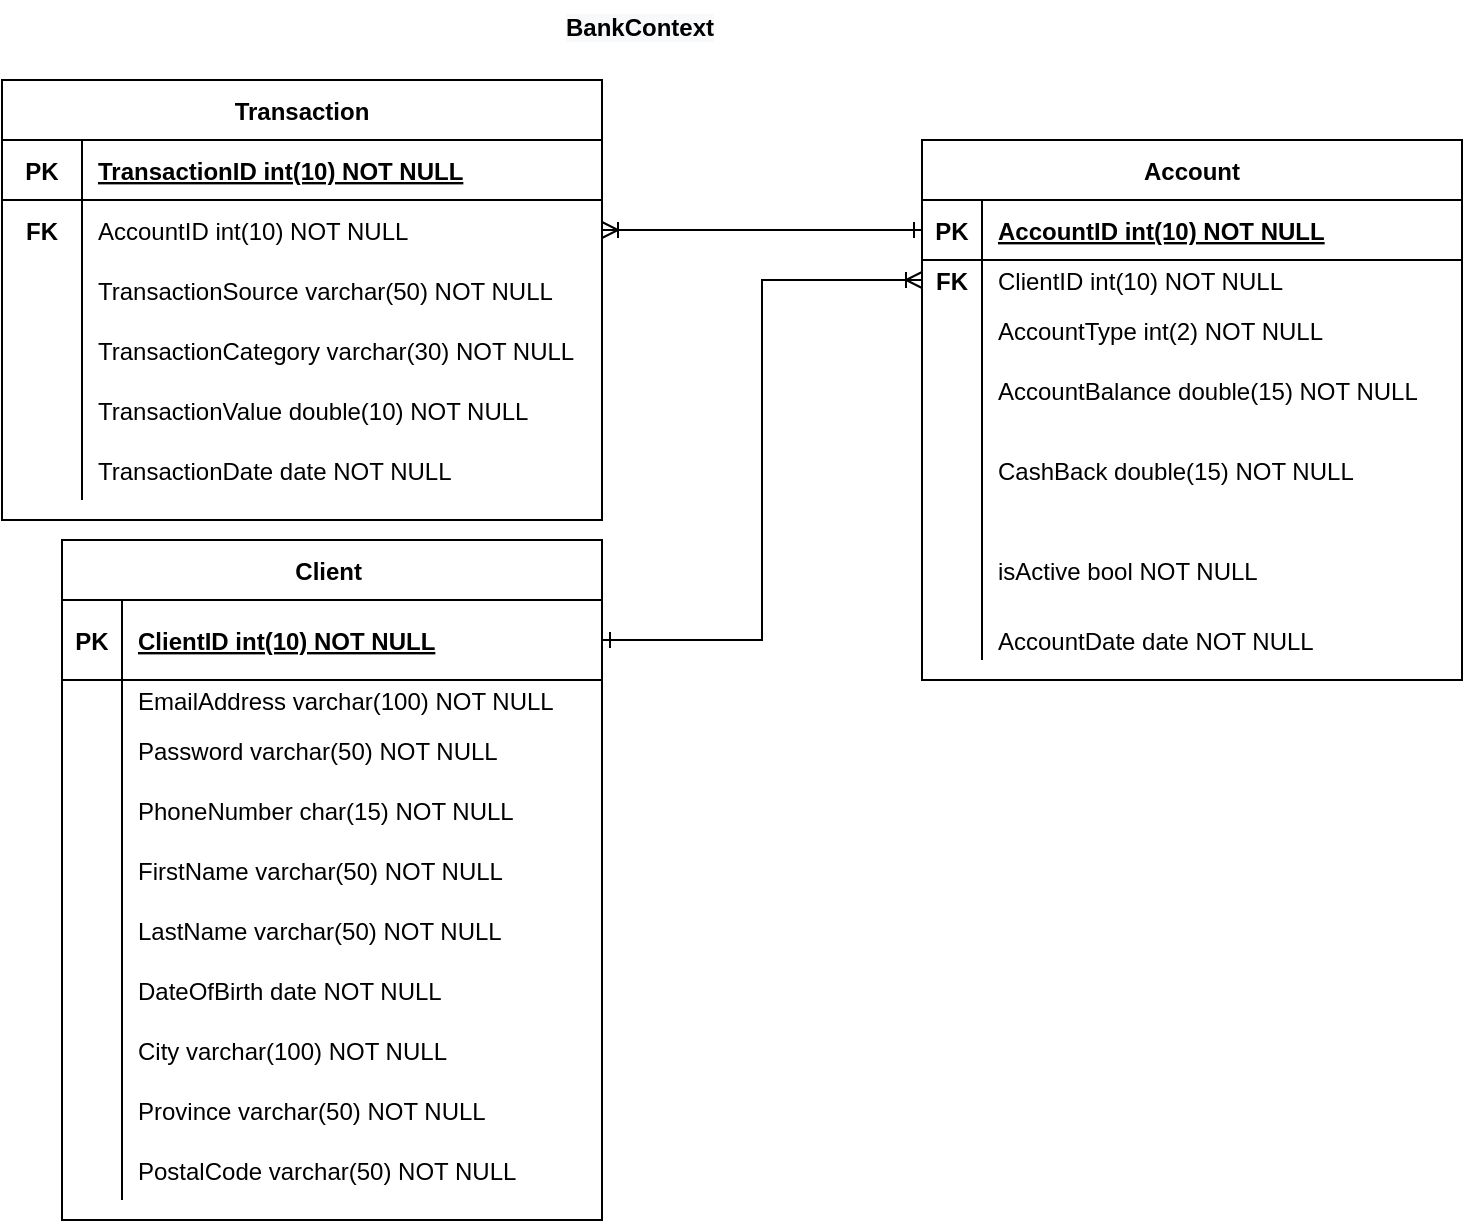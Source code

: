 <mxfile version="13.9.9" type="device"><diagram id="R2lEEEUBdFMjLlhIrx00" name="Page-1"><mxGraphModel dx="1024" dy="592" grid="1" gridSize="10" guides="1" tooltips="1" connect="1" arrows="1" fold="1" page="1" pageScale="1" pageWidth="850" pageHeight="1100" math="0" shadow="0" extFonts="Permanent Marker^https://fonts.googleapis.com/css?family=Permanent+Marker"><root><mxCell id="0"/><mxCell id="1" parent="0"/><mxCell id="C-vyLk0tnHw3VtMMgP7b-2" value="Transaction" style="shape=table;startSize=30;container=1;collapsible=1;childLayout=tableLayout;fixedRows=1;rowLines=0;fontStyle=1;align=center;resizeLast=1;" parent="1" vertex="1"><mxGeometry x="90" y="350" width="300" height="220" as="geometry"/></mxCell><mxCell id="C-vyLk0tnHw3VtMMgP7b-3" value="" style="shape=partialRectangle;collapsible=0;dropTarget=0;pointerEvents=0;fillColor=none;points=[[0,0.5],[1,0.5]];portConstraint=eastwest;top=0;left=0;right=0;bottom=1;" parent="C-vyLk0tnHw3VtMMgP7b-2" vertex="1"><mxGeometry y="30" width="300" height="30" as="geometry"/></mxCell><mxCell id="C-vyLk0tnHw3VtMMgP7b-4" value="PK" style="shape=partialRectangle;overflow=hidden;connectable=0;fillColor=none;top=0;left=0;bottom=0;right=0;fontStyle=1;" parent="C-vyLk0tnHw3VtMMgP7b-3" vertex="1"><mxGeometry width="40" height="30" as="geometry"/></mxCell><mxCell id="C-vyLk0tnHw3VtMMgP7b-5" value="TransactionID int(10) NOT NULL " style="shape=partialRectangle;overflow=hidden;connectable=0;fillColor=none;top=0;left=0;bottom=0;right=0;align=left;spacingLeft=6;fontStyle=5;" parent="C-vyLk0tnHw3VtMMgP7b-3" vertex="1"><mxGeometry x="40" width="260" height="30" as="geometry"/></mxCell><mxCell id="C-vyLk0tnHw3VtMMgP7b-9" value="" style="shape=partialRectangle;collapsible=0;dropTarget=0;pointerEvents=0;fillColor=none;points=[[0,0.5],[1,0.5]];portConstraint=eastwest;top=0;left=0;right=0;bottom=0;" parent="C-vyLk0tnHw3VtMMgP7b-2" vertex="1"><mxGeometry y="60" width="300" height="30" as="geometry"/></mxCell><mxCell id="C-vyLk0tnHw3VtMMgP7b-10" value="" style="shape=partialRectangle;overflow=hidden;connectable=0;fillColor=none;top=0;left=0;bottom=0;right=0;" parent="C-vyLk0tnHw3VtMMgP7b-9" vertex="1"><mxGeometry width="40" height="30" as="geometry"/></mxCell><mxCell id="C-vyLk0tnHw3VtMMgP7b-11" value="AccountID int(10) NOT NULL" style="shape=partialRectangle;overflow=hidden;connectable=0;fillColor=none;top=0;left=0;bottom=0;right=0;align=left;spacingLeft=6;" parent="C-vyLk0tnHw3VtMMgP7b-9" vertex="1"><mxGeometry x="40" width="260" height="30" as="geometry"/></mxCell><mxCell id="YrNoyx_0j4bPCNiUVQTW-1" value="" style="shape=partialRectangle;collapsible=0;dropTarget=0;pointerEvents=0;fillColor=none;points=[[0,0.5],[1,0.5]];portConstraint=eastwest;top=0;left=0;right=0;bottom=0;" parent="C-vyLk0tnHw3VtMMgP7b-2" vertex="1"><mxGeometry y="90" width="300" height="30" as="geometry"/></mxCell><mxCell id="YrNoyx_0j4bPCNiUVQTW-2" value="" style="shape=partialRectangle;overflow=hidden;connectable=0;fillColor=none;top=0;left=0;bottom=0;right=0;" parent="YrNoyx_0j4bPCNiUVQTW-1" vertex="1"><mxGeometry width="40" height="30" as="geometry"/></mxCell><mxCell id="YrNoyx_0j4bPCNiUVQTW-3" value="TransactionSource varchar(50) NOT NULL" style="shape=partialRectangle;overflow=hidden;connectable=0;fillColor=none;top=0;left=0;bottom=0;right=0;align=left;spacingLeft=6;" parent="YrNoyx_0j4bPCNiUVQTW-1" vertex="1"><mxGeometry x="40" width="260" height="30" as="geometry"/></mxCell><mxCell id="YrNoyx_0j4bPCNiUVQTW-4" value="" style="shape=partialRectangle;collapsible=0;dropTarget=0;pointerEvents=0;fillColor=none;points=[[0,0.5],[1,0.5]];portConstraint=eastwest;top=0;left=0;right=0;bottom=0;" parent="C-vyLk0tnHw3VtMMgP7b-2" vertex="1"><mxGeometry y="120" width="300" height="30" as="geometry"/></mxCell><mxCell id="YrNoyx_0j4bPCNiUVQTW-5" value="" style="shape=partialRectangle;overflow=hidden;connectable=0;fillColor=none;top=0;left=0;bottom=0;right=0;" parent="YrNoyx_0j4bPCNiUVQTW-4" vertex="1"><mxGeometry width="40" height="30" as="geometry"/></mxCell><mxCell id="YrNoyx_0j4bPCNiUVQTW-6" value="TransactionCategory varchar(30) NOT NULL" style="shape=partialRectangle;overflow=hidden;connectable=0;fillColor=none;top=0;left=0;bottom=0;right=0;align=left;spacingLeft=6;" parent="YrNoyx_0j4bPCNiUVQTW-4" vertex="1"><mxGeometry x="40" width="260" height="30" as="geometry"/></mxCell><mxCell id="f1CzLQFtzpNZH9mLoO9q-1" value="" style="shape=partialRectangle;collapsible=0;dropTarget=0;pointerEvents=0;fillColor=none;points=[[0,0.5],[1,0.5]];portConstraint=eastwest;top=0;left=0;right=0;bottom=0;" parent="C-vyLk0tnHw3VtMMgP7b-2" vertex="1"><mxGeometry y="150" width="300" height="30" as="geometry"/></mxCell><mxCell id="f1CzLQFtzpNZH9mLoO9q-2" value="" style="shape=partialRectangle;overflow=hidden;connectable=0;fillColor=none;top=0;left=0;bottom=0;right=0;" parent="f1CzLQFtzpNZH9mLoO9q-1" vertex="1"><mxGeometry width="40" height="30" as="geometry"/></mxCell><mxCell id="f1CzLQFtzpNZH9mLoO9q-3" value="TransactionValue double(10) NOT NULL" style="shape=partialRectangle;overflow=hidden;connectable=0;fillColor=none;top=0;left=0;bottom=0;right=0;align=left;spacingLeft=6;" parent="f1CzLQFtzpNZH9mLoO9q-1" vertex="1"><mxGeometry x="40" width="260" height="30" as="geometry"/></mxCell><mxCell id="0npAXtoozI20fQjHSsc6-30" value="" style="shape=partialRectangle;collapsible=0;dropTarget=0;pointerEvents=0;fillColor=none;points=[[0,0.5],[1,0.5]];portConstraint=eastwest;top=0;left=0;right=0;bottom=0;" parent="C-vyLk0tnHw3VtMMgP7b-2" vertex="1"><mxGeometry y="180" width="300" height="30" as="geometry"/></mxCell><mxCell id="0npAXtoozI20fQjHSsc6-31" value="" style="shape=partialRectangle;overflow=hidden;connectable=0;fillColor=none;top=0;left=0;bottom=0;right=0;" parent="0npAXtoozI20fQjHSsc6-30" vertex="1"><mxGeometry width="40" height="30" as="geometry"/></mxCell><mxCell id="0npAXtoozI20fQjHSsc6-32" value="TransactionDate date NOT NULL" style="shape=partialRectangle;overflow=hidden;connectable=0;fillColor=none;top=0;left=0;bottom=0;right=0;align=left;spacingLeft=6;" parent="0npAXtoozI20fQjHSsc6-30" vertex="1"><mxGeometry x="40" width="260" height="30" as="geometry"/></mxCell><mxCell id="E05-xjs0jxcmi8sBBkdt-1" value="Account" style="shape=table;startSize=30;container=1;collapsible=1;childLayout=tableLayout;fixedRows=1;rowLines=0;fontStyle=1;align=center;resizeLast=1;" parent="1" vertex="1"><mxGeometry x="550" y="380" width="270" height="270" as="geometry"/></mxCell><mxCell id="E05-xjs0jxcmi8sBBkdt-2" value="" style="shape=partialRectangle;collapsible=0;dropTarget=0;pointerEvents=0;fillColor=none;points=[[0,0.5],[1,0.5]];portConstraint=eastwest;top=0;left=0;right=0;bottom=1;" parent="E05-xjs0jxcmi8sBBkdt-1" vertex="1"><mxGeometry y="30" width="270" height="30" as="geometry"/></mxCell><mxCell id="E05-xjs0jxcmi8sBBkdt-3" value="PK" style="shape=partialRectangle;overflow=hidden;connectable=0;fillColor=none;top=0;left=0;bottom=0;right=0;fontStyle=1;" parent="E05-xjs0jxcmi8sBBkdt-2" vertex="1"><mxGeometry width="30" height="30" as="geometry"/></mxCell><mxCell id="E05-xjs0jxcmi8sBBkdt-4" value="AccountID int(10) NOT NULL " style="shape=partialRectangle;overflow=hidden;connectable=0;fillColor=none;top=0;left=0;bottom=0;right=0;align=left;spacingLeft=6;fontStyle=5;" parent="E05-xjs0jxcmi8sBBkdt-2" vertex="1"><mxGeometry x="30" width="240" height="30" as="geometry"/></mxCell><mxCell id="E05-xjs0jxcmi8sBBkdt-5" value="" style="shape=partialRectangle;collapsible=0;dropTarget=0;pointerEvents=0;fillColor=none;points=[[0,0.5],[1,0.5]];portConstraint=eastwest;top=0;left=0;right=0;bottom=0;" parent="E05-xjs0jxcmi8sBBkdt-1" vertex="1"><mxGeometry y="60" width="270" height="20" as="geometry"/></mxCell><mxCell id="E05-xjs0jxcmi8sBBkdt-6" value="" style="shape=partialRectangle;overflow=hidden;connectable=0;fillColor=none;top=0;left=0;bottom=0;right=0;" parent="E05-xjs0jxcmi8sBBkdt-5" vertex="1"><mxGeometry width="30" height="20" as="geometry"/></mxCell><mxCell id="E05-xjs0jxcmi8sBBkdt-7" value="ClientID int(10) NOT NULL" style="shape=partialRectangle;overflow=hidden;connectable=0;fillColor=none;top=0;left=0;bottom=0;right=0;align=left;spacingLeft=6;" parent="E05-xjs0jxcmi8sBBkdt-5" vertex="1"><mxGeometry x="30" width="240" height="20" as="geometry"/></mxCell><mxCell id="E05-xjs0jxcmi8sBBkdt-17" value="" style="shape=partialRectangle;collapsible=0;dropTarget=0;pointerEvents=0;fillColor=none;points=[[0,0.5],[1,0.5]];portConstraint=eastwest;top=0;left=0;right=0;bottom=0;" parent="E05-xjs0jxcmi8sBBkdt-1" vertex="1"><mxGeometry y="80" width="270" height="30" as="geometry"/></mxCell><mxCell id="E05-xjs0jxcmi8sBBkdt-18" value="" style="shape=partialRectangle;overflow=hidden;connectable=0;fillColor=none;top=0;left=0;bottom=0;right=0;" parent="E05-xjs0jxcmi8sBBkdt-17" vertex="1"><mxGeometry width="30" height="30" as="geometry"/></mxCell><mxCell id="E05-xjs0jxcmi8sBBkdt-19" value="AccountType int(2) NOT NULL" style="shape=partialRectangle;overflow=hidden;connectable=0;fillColor=none;top=0;left=0;bottom=0;right=0;align=left;spacingLeft=6;" parent="E05-xjs0jxcmi8sBBkdt-17" vertex="1"><mxGeometry x="30" width="240" height="30" as="geometry"/></mxCell><mxCell id="E05-xjs0jxcmi8sBBkdt-20" value="" style="shape=partialRectangle;collapsible=0;dropTarget=0;pointerEvents=0;fillColor=none;points=[[0,0.5],[1,0.5]];portConstraint=eastwest;top=0;left=0;right=0;bottom=0;" parent="E05-xjs0jxcmi8sBBkdt-1" vertex="1"><mxGeometry y="110" width="270" height="30" as="geometry"/></mxCell><mxCell id="E05-xjs0jxcmi8sBBkdt-21" value="" style="shape=partialRectangle;overflow=hidden;connectable=0;fillColor=none;top=0;left=0;bottom=0;right=0;" parent="E05-xjs0jxcmi8sBBkdt-20" vertex="1"><mxGeometry width="30" height="30" as="geometry"/></mxCell><mxCell id="E05-xjs0jxcmi8sBBkdt-22" value="AccountBalance double(15) NOT NULL" style="shape=partialRectangle;overflow=hidden;connectable=0;fillColor=none;top=0;left=0;bottom=0;right=0;align=left;spacingLeft=6;" parent="E05-xjs0jxcmi8sBBkdt-20" vertex="1"><mxGeometry x="30" width="240" height="30" as="geometry"/></mxCell><mxCell id="E05-xjs0jxcmi8sBBkdt-23" value="" style="shape=partialRectangle;collapsible=0;dropTarget=0;pointerEvents=0;fillColor=none;points=[[0,0.5],[1,0.5]];portConstraint=eastwest;top=0;left=0;right=0;bottom=0;" parent="E05-xjs0jxcmi8sBBkdt-1" vertex="1"><mxGeometry y="140" width="270" height="50" as="geometry"/></mxCell><mxCell id="E05-xjs0jxcmi8sBBkdt-24" value="" style="shape=partialRectangle;overflow=hidden;connectable=0;fillColor=none;top=0;left=0;bottom=0;right=0;" parent="E05-xjs0jxcmi8sBBkdt-23" vertex="1"><mxGeometry width="30" height="50" as="geometry"/></mxCell><mxCell id="E05-xjs0jxcmi8sBBkdt-25" value="CashBack double(15) NOT NULL" style="shape=partialRectangle;overflow=hidden;connectable=0;fillColor=none;top=0;left=0;bottom=0;right=0;align=left;spacingLeft=6;" parent="E05-xjs0jxcmi8sBBkdt-23" vertex="1"><mxGeometry x="30" width="240" height="50" as="geometry"/></mxCell><mxCell id="0npAXtoozI20fQjHSsc6-33" value="" style="shape=partialRectangle;collapsible=0;dropTarget=0;pointerEvents=0;fillColor=none;points=[[0,0.5],[1,0.5]];portConstraint=eastwest;top=0;left=0;right=0;bottom=0;" parent="E05-xjs0jxcmi8sBBkdt-1" vertex="1"><mxGeometry y="190" width="270" height="50" as="geometry"/></mxCell><mxCell id="0npAXtoozI20fQjHSsc6-34" value="" style="shape=partialRectangle;overflow=hidden;connectable=0;fillColor=none;top=0;left=0;bottom=0;right=0;" parent="0npAXtoozI20fQjHSsc6-33" vertex="1"><mxGeometry width="30" height="50" as="geometry"/></mxCell><mxCell id="0npAXtoozI20fQjHSsc6-35" value="isActive bool NOT NULL" style="shape=partialRectangle;overflow=hidden;connectable=0;fillColor=none;top=0;left=0;bottom=0;right=0;align=left;spacingLeft=6;" parent="0npAXtoozI20fQjHSsc6-33" vertex="1"><mxGeometry x="30" width="240" height="50" as="geometry"/></mxCell><mxCell id="-81avTc9nmeSLnqm0dgR-1" value="" style="shape=partialRectangle;collapsible=0;dropTarget=0;pointerEvents=0;fillColor=none;points=[[0,0.5],[1,0.5]];portConstraint=eastwest;top=0;left=0;right=0;bottom=0;" parent="E05-xjs0jxcmi8sBBkdt-1" vertex="1"><mxGeometry y="240" width="270" height="20" as="geometry"/></mxCell><mxCell id="-81avTc9nmeSLnqm0dgR-2" value="" style="shape=partialRectangle;overflow=hidden;connectable=0;fillColor=none;top=0;left=0;bottom=0;right=0;" parent="-81avTc9nmeSLnqm0dgR-1" vertex="1"><mxGeometry width="30" height="20" as="geometry"/></mxCell><mxCell id="-81avTc9nmeSLnqm0dgR-3" value="AccountDate date NOT NULL" style="shape=partialRectangle;overflow=hidden;connectable=0;fillColor=none;top=0;left=0;bottom=0;right=0;align=left;spacingLeft=6;" parent="-81avTc9nmeSLnqm0dgR-1" vertex="1"><mxGeometry x="30" width="240" height="20" as="geometry"/></mxCell><mxCell id="E05-xjs0jxcmi8sBBkdt-32" value="FK" style="shape=partialRectangle;overflow=hidden;connectable=0;fillColor=none;top=0;left=0;bottom=0;right=0;fontStyle=1;" parent="1" vertex="1"><mxGeometry x="90" y="410" width="40" height="30" as="geometry"/></mxCell><mxCell id="E05-xjs0jxcmi8sBBkdt-33" style="edgeStyle=orthogonalEdgeStyle;rounded=0;orthogonalLoop=1;jettySize=auto;html=1;exitX=0;exitY=0.5;exitDx=0;exitDy=0;entryX=1;entryY=0.5;entryDx=0;entryDy=0;endArrow=ERoneToMany;endFill=0;startArrow=ERone;startFill=0;" parent="1" source="E05-xjs0jxcmi8sBBkdt-2" target="C-vyLk0tnHw3VtMMgP7b-9" edge="1"><mxGeometry relative="1" as="geometry"/></mxCell><mxCell id="0npAXtoozI20fQjHSsc6-29" style="edgeStyle=orthogonalEdgeStyle;rounded=0;orthogonalLoop=1;jettySize=auto;html=1;exitX=1;exitY=0.5;exitDx=0;exitDy=0;entryX=0;entryY=0.5;entryDx=0;entryDy=0;endArrow=ERoneToMany;endFill=0;startArrow=ERone;startFill=0;" parent="1" source="0npAXtoozI20fQjHSsc6-2" target="E05-xjs0jxcmi8sBBkdt-5" edge="1"><mxGeometry relative="1" as="geometry"><mxPoint x="600" y="654.97" as="sourcePoint"/><mxPoint x="450" y="669.97" as="targetPoint"/></mxGeometry></mxCell><mxCell id="0npAXtoozI20fQjHSsc6-1" value="Client " style="shape=table;startSize=30;container=1;collapsible=1;childLayout=tableLayout;fixedRows=1;rowLines=0;fontStyle=1;align=center;resizeLast=1;" parent="1" vertex="1"><mxGeometry x="120" y="580" width="270" height="340.0" as="geometry"/></mxCell><mxCell id="0npAXtoozI20fQjHSsc6-2" value="" style="shape=partialRectangle;collapsible=0;dropTarget=0;pointerEvents=0;fillColor=none;points=[[0,0.5],[1,0.5]];portConstraint=eastwest;top=0;left=0;right=0;bottom=1;" parent="0npAXtoozI20fQjHSsc6-1" vertex="1"><mxGeometry y="30" width="270" height="40" as="geometry"/></mxCell><mxCell id="0npAXtoozI20fQjHSsc6-3" value="PK" style="shape=partialRectangle;overflow=hidden;connectable=0;fillColor=none;top=0;left=0;bottom=0;right=0;fontStyle=1;" parent="0npAXtoozI20fQjHSsc6-2" vertex="1"><mxGeometry width="30" height="40" as="geometry"/></mxCell><mxCell id="0npAXtoozI20fQjHSsc6-4" value="ClientID int(10) NOT NULL " style="shape=partialRectangle;overflow=hidden;connectable=0;fillColor=none;top=0;left=0;bottom=0;right=0;align=left;spacingLeft=6;fontStyle=5;" parent="0npAXtoozI20fQjHSsc6-2" vertex="1"><mxGeometry x="30" width="240" height="40" as="geometry"/></mxCell><mxCell id="0npAXtoozI20fQjHSsc6-5" value="" style="shape=partialRectangle;collapsible=0;dropTarget=0;pointerEvents=0;fillColor=none;points=[[0,0.5],[1,0.5]];portConstraint=eastwest;top=0;left=0;right=0;bottom=0;" parent="0npAXtoozI20fQjHSsc6-1" vertex="1"><mxGeometry y="70" width="270" height="20" as="geometry"/></mxCell><mxCell id="0npAXtoozI20fQjHSsc6-6" value="" style="shape=partialRectangle;overflow=hidden;connectable=0;fillColor=none;top=0;left=0;bottom=0;right=0;" parent="0npAXtoozI20fQjHSsc6-5" vertex="1"><mxGeometry width="30" height="20" as="geometry"/></mxCell><mxCell id="0npAXtoozI20fQjHSsc6-7" value="EmailAddress varchar(100) NOT NULL" style="shape=partialRectangle;overflow=hidden;connectable=0;fillColor=none;top=0;left=0;bottom=0;right=0;align=left;spacingLeft=6;" parent="0npAXtoozI20fQjHSsc6-5" vertex="1"><mxGeometry x="30" width="240" height="20" as="geometry"/></mxCell><mxCell id="0npAXtoozI20fQjHSsc6-8" value="" style="shape=partialRectangle;collapsible=0;dropTarget=0;pointerEvents=0;fillColor=none;points=[[0,0.5],[1,0.5]];portConstraint=eastwest;top=0;left=0;right=0;bottom=0;" parent="0npAXtoozI20fQjHSsc6-1" vertex="1"><mxGeometry y="90" width="270" height="30" as="geometry"/></mxCell><mxCell id="0npAXtoozI20fQjHSsc6-9" value="" style="shape=partialRectangle;overflow=hidden;connectable=0;fillColor=none;top=0;left=0;bottom=0;right=0;" parent="0npAXtoozI20fQjHSsc6-8" vertex="1"><mxGeometry width="30" height="30" as="geometry"/></mxCell><mxCell id="0npAXtoozI20fQjHSsc6-10" value="Password varchar(50) NOT NULL" style="shape=partialRectangle;overflow=hidden;connectable=0;fillColor=none;top=0;left=0;bottom=0;right=0;align=left;spacingLeft=6;" parent="0npAXtoozI20fQjHSsc6-8" vertex="1"><mxGeometry x="30" width="240" height="30" as="geometry"/></mxCell><mxCell id="0npAXtoozI20fQjHSsc6-11" value="" style="shape=partialRectangle;collapsible=0;dropTarget=0;pointerEvents=0;fillColor=none;points=[[0,0.5],[1,0.5]];portConstraint=eastwest;top=0;left=0;right=0;bottom=0;" parent="0npAXtoozI20fQjHSsc6-1" vertex="1"><mxGeometry y="120" width="270" height="30" as="geometry"/></mxCell><mxCell id="0npAXtoozI20fQjHSsc6-12" value="" style="shape=partialRectangle;overflow=hidden;connectable=0;fillColor=none;top=0;left=0;bottom=0;right=0;" parent="0npAXtoozI20fQjHSsc6-11" vertex="1"><mxGeometry width="30" height="30" as="geometry"/></mxCell><mxCell id="0npAXtoozI20fQjHSsc6-13" value="PhoneNumber char(15) NOT NULL" style="shape=partialRectangle;overflow=hidden;connectable=0;fillColor=none;top=0;left=0;bottom=0;right=0;align=left;spacingLeft=6;" parent="0npAXtoozI20fQjHSsc6-11" vertex="1"><mxGeometry x="30" width="240" height="30" as="geometry"/></mxCell><mxCell id="0npAXtoozI20fQjHSsc6-14" value="" style="shape=partialRectangle;collapsible=0;dropTarget=0;pointerEvents=0;fillColor=none;points=[[0,0.5],[1,0.5]];portConstraint=eastwest;top=0;left=0;right=0;bottom=0;" parent="0npAXtoozI20fQjHSsc6-1" vertex="1"><mxGeometry y="150" width="270" height="30" as="geometry"/></mxCell><mxCell id="0npAXtoozI20fQjHSsc6-15" value="" style="shape=partialRectangle;overflow=hidden;connectable=0;fillColor=none;top=0;left=0;bottom=0;right=0;" parent="0npAXtoozI20fQjHSsc6-14" vertex="1"><mxGeometry width="30" height="30" as="geometry"/></mxCell><mxCell id="0npAXtoozI20fQjHSsc6-16" value="FirstName varchar(50) NOT NULL" style="shape=partialRectangle;overflow=hidden;connectable=0;fillColor=none;top=0;left=0;bottom=0;right=0;align=left;spacingLeft=6;" parent="0npAXtoozI20fQjHSsc6-14" vertex="1"><mxGeometry x="30" width="240" height="30" as="geometry"/></mxCell><mxCell id="0npAXtoozI20fQjHSsc6-17" value="" style="shape=partialRectangle;collapsible=0;dropTarget=0;pointerEvents=0;fillColor=none;points=[[0,0.5],[1,0.5]];portConstraint=eastwest;top=0;left=0;right=0;bottom=0;" parent="0npAXtoozI20fQjHSsc6-1" vertex="1"><mxGeometry y="180" width="270" height="30" as="geometry"/></mxCell><mxCell id="0npAXtoozI20fQjHSsc6-18" value="" style="shape=partialRectangle;overflow=hidden;connectable=0;fillColor=none;top=0;left=0;bottom=0;right=0;" parent="0npAXtoozI20fQjHSsc6-17" vertex="1"><mxGeometry width="30" height="30" as="geometry"/></mxCell><mxCell id="0npAXtoozI20fQjHSsc6-19" value="LastName varchar(50) NOT NULL" style="shape=partialRectangle;overflow=hidden;connectable=0;fillColor=none;top=0;left=0;bottom=0;right=0;align=left;spacingLeft=6;" parent="0npAXtoozI20fQjHSsc6-17" vertex="1"><mxGeometry x="30" width="240" height="30" as="geometry"/></mxCell><mxCell id="ZzV_-sXf2Kk9rIMVZdbO-1" value="" style="shape=partialRectangle;collapsible=0;dropTarget=0;pointerEvents=0;fillColor=none;points=[[0,0.5],[1,0.5]];portConstraint=eastwest;top=0;left=0;right=0;bottom=0;" parent="0npAXtoozI20fQjHSsc6-1" vertex="1"><mxGeometry y="210" width="270" height="30" as="geometry"/></mxCell><mxCell id="ZzV_-sXf2Kk9rIMVZdbO-2" value="" style="shape=partialRectangle;overflow=hidden;connectable=0;fillColor=none;top=0;left=0;bottom=0;right=0;" parent="ZzV_-sXf2Kk9rIMVZdbO-1" vertex="1"><mxGeometry width="30" height="30" as="geometry"/></mxCell><mxCell id="ZzV_-sXf2Kk9rIMVZdbO-3" value="DateOfBirth date NOT NULL" style="shape=partialRectangle;overflow=hidden;connectable=0;fillColor=none;top=0;left=0;bottom=0;right=0;align=left;spacingLeft=6;" parent="ZzV_-sXf2Kk9rIMVZdbO-1" vertex="1"><mxGeometry x="30" width="240" height="30" as="geometry"/></mxCell><mxCell id="ZzV_-sXf2Kk9rIMVZdbO-4" value="" style="shape=partialRectangle;collapsible=0;dropTarget=0;pointerEvents=0;fillColor=none;points=[[0,0.5],[1,0.5]];portConstraint=eastwest;top=0;left=0;right=0;bottom=0;" parent="0npAXtoozI20fQjHSsc6-1" vertex="1"><mxGeometry y="240" width="270" height="30" as="geometry"/></mxCell><mxCell id="ZzV_-sXf2Kk9rIMVZdbO-5" value="" style="shape=partialRectangle;overflow=hidden;connectable=0;fillColor=none;top=0;left=0;bottom=0;right=0;" parent="ZzV_-sXf2Kk9rIMVZdbO-4" vertex="1"><mxGeometry width="30" height="30" as="geometry"/></mxCell><mxCell id="ZzV_-sXf2Kk9rIMVZdbO-6" value="City varchar(100) NOT NULL" style="shape=partialRectangle;overflow=hidden;connectable=0;fillColor=none;top=0;left=0;bottom=0;right=0;align=left;spacingLeft=6;" parent="ZzV_-sXf2Kk9rIMVZdbO-4" vertex="1"><mxGeometry x="30" width="240" height="30" as="geometry"/></mxCell><mxCell id="ZzV_-sXf2Kk9rIMVZdbO-7" value="" style="shape=partialRectangle;collapsible=0;dropTarget=0;pointerEvents=0;fillColor=none;points=[[0,0.5],[1,0.5]];portConstraint=eastwest;top=0;left=0;right=0;bottom=0;" parent="0npAXtoozI20fQjHSsc6-1" vertex="1"><mxGeometry y="270" width="270" height="30" as="geometry"/></mxCell><mxCell id="ZzV_-sXf2Kk9rIMVZdbO-8" value="" style="shape=partialRectangle;overflow=hidden;connectable=0;fillColor=none;top=0;left=0;bottom=0;right=0;" parent="ZzV_-sXf2Kk9rIMVZdbO-7" vertex="1"><mxGeometry width="30" height="30" as="geometry"/></mxCell><mxCell id="ZzV_-sXf2Kk9rIMVZdbO-9" value="Province varchar(50) NOT NULL" style="shape=partialRectangle;overflow=hidden;connectable=0;fillColor=none;top=0;left=0;bottom=0;right=0;align=left;spacingLeft=6;" parent="ZzV_-sXf2Kk9rIMVZdbO-7" vertex="1"><mxGeometry x="30" width="240" height="30" as="geometry"/></mxCell><mxCell id="ZzV_-sXf2Kk9rIMVZdbO-10" value="" style="shape=partialRectangle;collapsible=0;dropTarget=0;pointerEvents=0;fillColor=none;points=[[0,0.5],[1,0.5]];portConstraint=eastwest;top=0;left=0;right=0;bottom=0;" parent="0npAXtoozI20fQjHSsc6-1" vertex="1"><mxGeometry y="300" width="270" height="30" as="geometry"/></mxCell><mxCell id="ZzV_-sXf2Kk9rIMVZdbO-11" value="" style="shape=partialRectangle;overflow=hidden;connectable=0;fillColor=none;top=0;left=0;bottom=0;right=0;" parent="ZzV_-sXf2Kk9rIMVZdbO-10" vertex="1"><mxGeometry width="30" height="30" as="geometry"/></mxCell><mxCell id="ZzV_-sXf2Kk9rIMVZdbO-12" value="PostalCode varchar(50) NOT NULL" style="shape=partialRectangle;overflow=hidden;connectable=0;fillColor=none;top=0;left=0;bottom=0;right=0;align=left;spacingLeft=6;" parent="ZzV_-sXf2Kk9rIMVZdbO-10" vertex="1"><mxGeometry x="30" width="240" height="30" as="geometry"/></mxCell><mxCell id="0npAXtoozI20fQjHSsc6-60" value="FK" style="shape=partialRectangle;overflow=hidden;connectable=0;fillColor=none;top=0;left=0;bottom=0;right=0;fontStyle=1;" parent="1" vertex="1"><mxGeometry x="550" y="440" width="30" height="20" as="geometry"/></mxCell><mxCell id="d7Se1XeVC8uAYm41DhEN-1" value="&lt;span style=&quot;color: rgb(0 , 0 , 0) ; font-family: &amp;#34;helvetica&amp;#34; ; font-size: 12px ; font-style: normal ; font-weight: 700 ; letter-spacing: normal ; text-align: center ; text-indent: 0px ; text-transform: none ; word-spacing: 0px ; background-color: rgb(248 , 249 , 250) ; display: inline ; float: none&quot;&gt;BankContext&lt;/span&gt;" style="text;whiteSpace=wrap;html=1;" parent="1" vertex="1"><mxGeometry x="370" y="310" width="90" height="30" as="geometry"/></mxCell></root></mxGraphModel></diagram></mxfile>